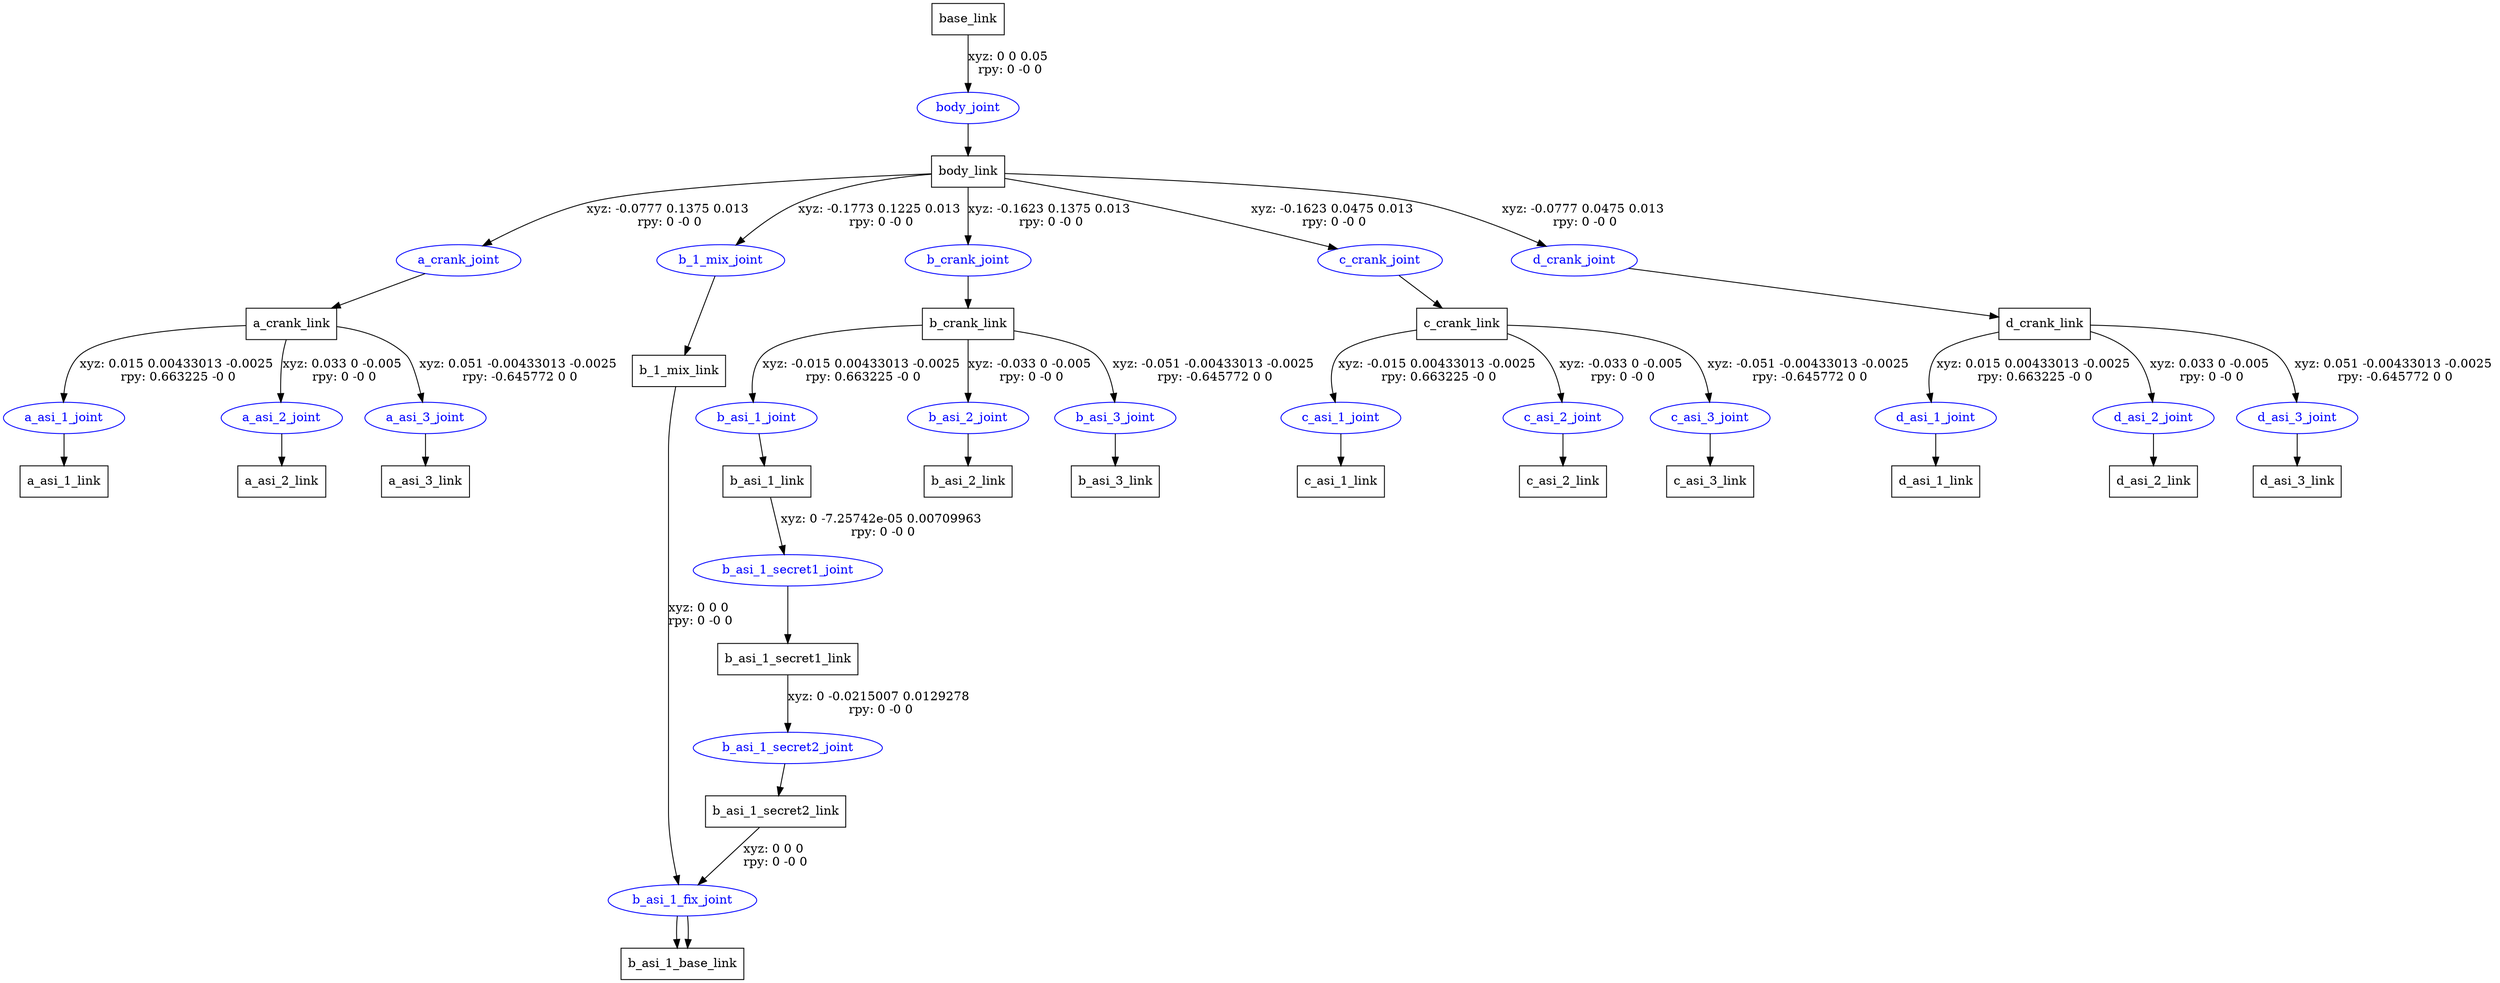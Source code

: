 digraph G {
node [shape=box];
"base_link" [label="base_link"];
"body_link" [label="body_link"];
"a_crank_link" [label="a_crank_link"];
"a_asi_1_link" [label="a_asi_1_link"];
"a_asi_2_link" [label="a_asi_2_link"];
"a_asi_3_link" [label="a_asi_3_link"];
"b_1_mix_link" [label="b_1_mix_link"];
"b_asi_1_base_link" [label="b_asi_1_base_link"];
"b_crank_link" [label="b_crank_link"];
"b_asi_1_link" [label="b_asi_1_link"];
"b_asi_1_secret1_link" [label="b_asi_1_secret1_link"];
"b_asi_1_secret2_link" [label="b_asi_1_secret2_link"];
"b_asi_1_base_link" [label="b_asi_1_base_link"];
"b_asi_2_link" [label="b_asi_2_link"];
"b_asi_3_link" [label="b_asi_3_link"];
"c_crank_link" [label="c_crank_link"];
"c_asi_1_link" [label="c_asi_1_link"];
"c_asi_2_link" [label="c_asi_2_link"];
"c_asi_3_link" [label="c_asi_3_link"];
"d_crank_link" [label="d_crank_link"];
"d_asi_1_link" [label="d_asi_1_link"];
"d_asi_2_link" [label="d_asi_2_link"];
"d_asi_3_link" [label="d_asi_3_link"];
node [shape=ellipse, color=blue, fontcolor=blue];
"base_link" -> "body_joint" [label="xyz: 0 0 0.05 \nrpy: 0 -0 0"]
"body_joint" -> "body_link"
"body_link" -> "a_crank_joint" [label="xyz: -0.0777 0.1375 0.013 \nrpy: 0 -0 0"]
"a_crank_joint" -> "a_crank_link"
"a_crank_link" -> "a_asi_1_joint" [label="xyz: 0.015 0.00433013 -0.0025 \nrpy: 0.663225 -0 0"]
"a_asi_1_joint" -> "a_asi_1_link"
"a_crank_link" -> "a_asi_2_joint" [label="xyz: 0.033 0 -0.005 \nrpy: 0 -0 0"]
"a_asi_2_joint" -> "a_asi_2_link"
"a_crank_link" -> "a_asi_3_joint" [label="xyz: 0.051 -0.00433013 -0.0025 \nrpy: -0.645772 0 0"]
"a_asi_3_joint" -> "a_asi_3_link"
"body_link" -> "b_1_mix_joint" [label="xyz: -0.1773 0.1225 0.013 \nrpy: 0 -0 0"]
"b_1_mix_joint" -> "b_1_mix_link"
"b_1_mix_link" -> "b_asi_1_fix_joint" [label="xyz: 0 0 0 \nrpy: 0 -0 0"]
"b_asi_1_fix_joint" -> "b_asi_1_base_link"
"body_link" -> "b_crank_joint" [label="xyz: -0.1623 0.1375 0.013 \nrpy: 0 -0 0"]
"b_crank_joint" -> "b_crank_link"
"b_crank_link" -> "b_asi_1_joint" [label="xyz: -0.015 0.00433013 -0.0025 \nrpy: 0.663225 -0 0"]
"b_asi_1_joint" -> "b_asi_1_link"
"b_asi_1_link" -> "b_asi_1_secret1_joint" [label="xyz: 0 -7.25742e-05 0.00709963 \nrpy: 0 -0 0"]
"b_asi_1_secret1_joint" -> "b_asi_1_secret1_link"
"b_asi_1_secret1_link" -> "b_asi_1_secret2_joint" [label="xyz: 0 -0.0215007 0.0129278 \nrpy: 0 -0 0"]
"b_asi_1_secret2_joint" -> "b_asi_1_secret2_link"
"b_asi_1_secret2_link" -> "b_asi_1_fix_joint" [label="xyz: 0 0 0 \nrpy: 0 -0 0"]
"b_asi_1_fix_joint" -> "b_asi_1_base_link"
"b_crank_link" -> "b_asi_2_joint" [label="xyz: -0.033 0 -0.005 \nrpy: 0 -0 0"]
"b_asi_2_joint" -> "b_asi_2_link"
"b_crank_link" -> "b_asi_3_joint" [label="xyz: -0.051 -0.00433013 -0.0025 \nrpy: -0.645772 0 0"]
"b_asi_3_joint" -> "b_asi_3_link"
"body_link" -> "c_crank_joint" [label="xyz: -0.1623 0.0475 0.013 \nrpy: 0 -0 0"]
"c_crank_joint" -> "c_crank_link"
"c_crank_link" -> "c_asi_1_joint" [label="xyz: -0.015 0.00433013 -0.0025 \nrpy: 0.663225 -0 0"]
"c_asi_1_joint" -> "c_asi_1_link"
"c_crank_link" -> "c_asi_2_joint" [label="xyz: -0.033 0 -0.005 \nrpy: 0 -0 0"]
"c_asi_2_joint" -> "c_asi_2_link"
"c_crank_link" -> "c_asi_3_joint" [label="xyz: -0.051 -0.00433013 -0.0025 \nrpy: -0.645772 0 0"]
"c_asi_3_joint" -> "c_asi_3_link"
"body_link" -> "d_crank_joint" [label="xyz: -0.0777 0.0475 0.013 \nrpy: 0 -0 0"]
"d_crank_joint" -> "d_crank_link"
"d_crank_link" -> "d_asi_1_joint" [label="xyz: 0.015 0.00433013 -0.0025 \nrpy: 0.663225 -0 0"]
"d_asi_1_joint" -> "d_asi_1_link"
"d_crank_link" -> "d_asi_2_joint" [label="xyz: 0.033 0 -0.005 \nrpy: 0 -0 0"]
"d_asi_2_joint" -> "d_asi_2_link"
"d_crank_link" -> "d_asi_3_joint" [label="xyz: 0.051 -0.00433013 -0.0025 \nrpy: -0.645772 0 0"]
"d_asi_3_joint" -> "d_asi_3_link"
}

